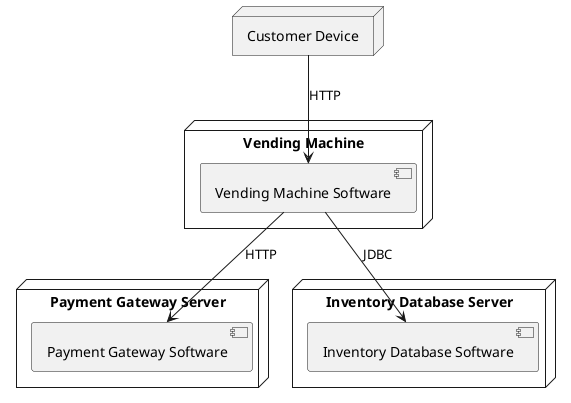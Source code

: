 @startuml deployment

node "Customer Device" as CustomerDevice
node "Vending Machine" as VendingMachine {
    component "Vending Machine Software" as VendingMachineSoftware
}
node "Payment Gateway Server" as PaymentGatewayServer {
    component "Payment Gateway Software" as PaymentGatewaySoftware
}
node "Inventory Database Server" as InventoryDatabaseServer {
    component "Inventory Database Software" as InventoryDatabaseSoftware
}

CustomerDevice --> VendingMachineSoftware : HTTP
VendingMachineSoftware --> PaymentGatewaySoftware : HTTP
VendingMachineSoftware --> InventoryDatabaseSoftware : JDBC

@enduml

